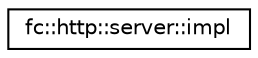 digraph "Graphical Class Hierarchy"
{
  edge [fontname="Helvetica",fontsize="10",labelfontname="Helvetica",labelfontsize="10"];
  node [fontname="Helvetica",fontsize="10",shape=record];
  rankdir="LR";
  Node0 [label="fc::http::server::impl",height=0.2,width=0.4,color="black", fillcolor="white", style="filled",URL="$classfc_1_1http_1_1server_1_1impl.html"];
}

